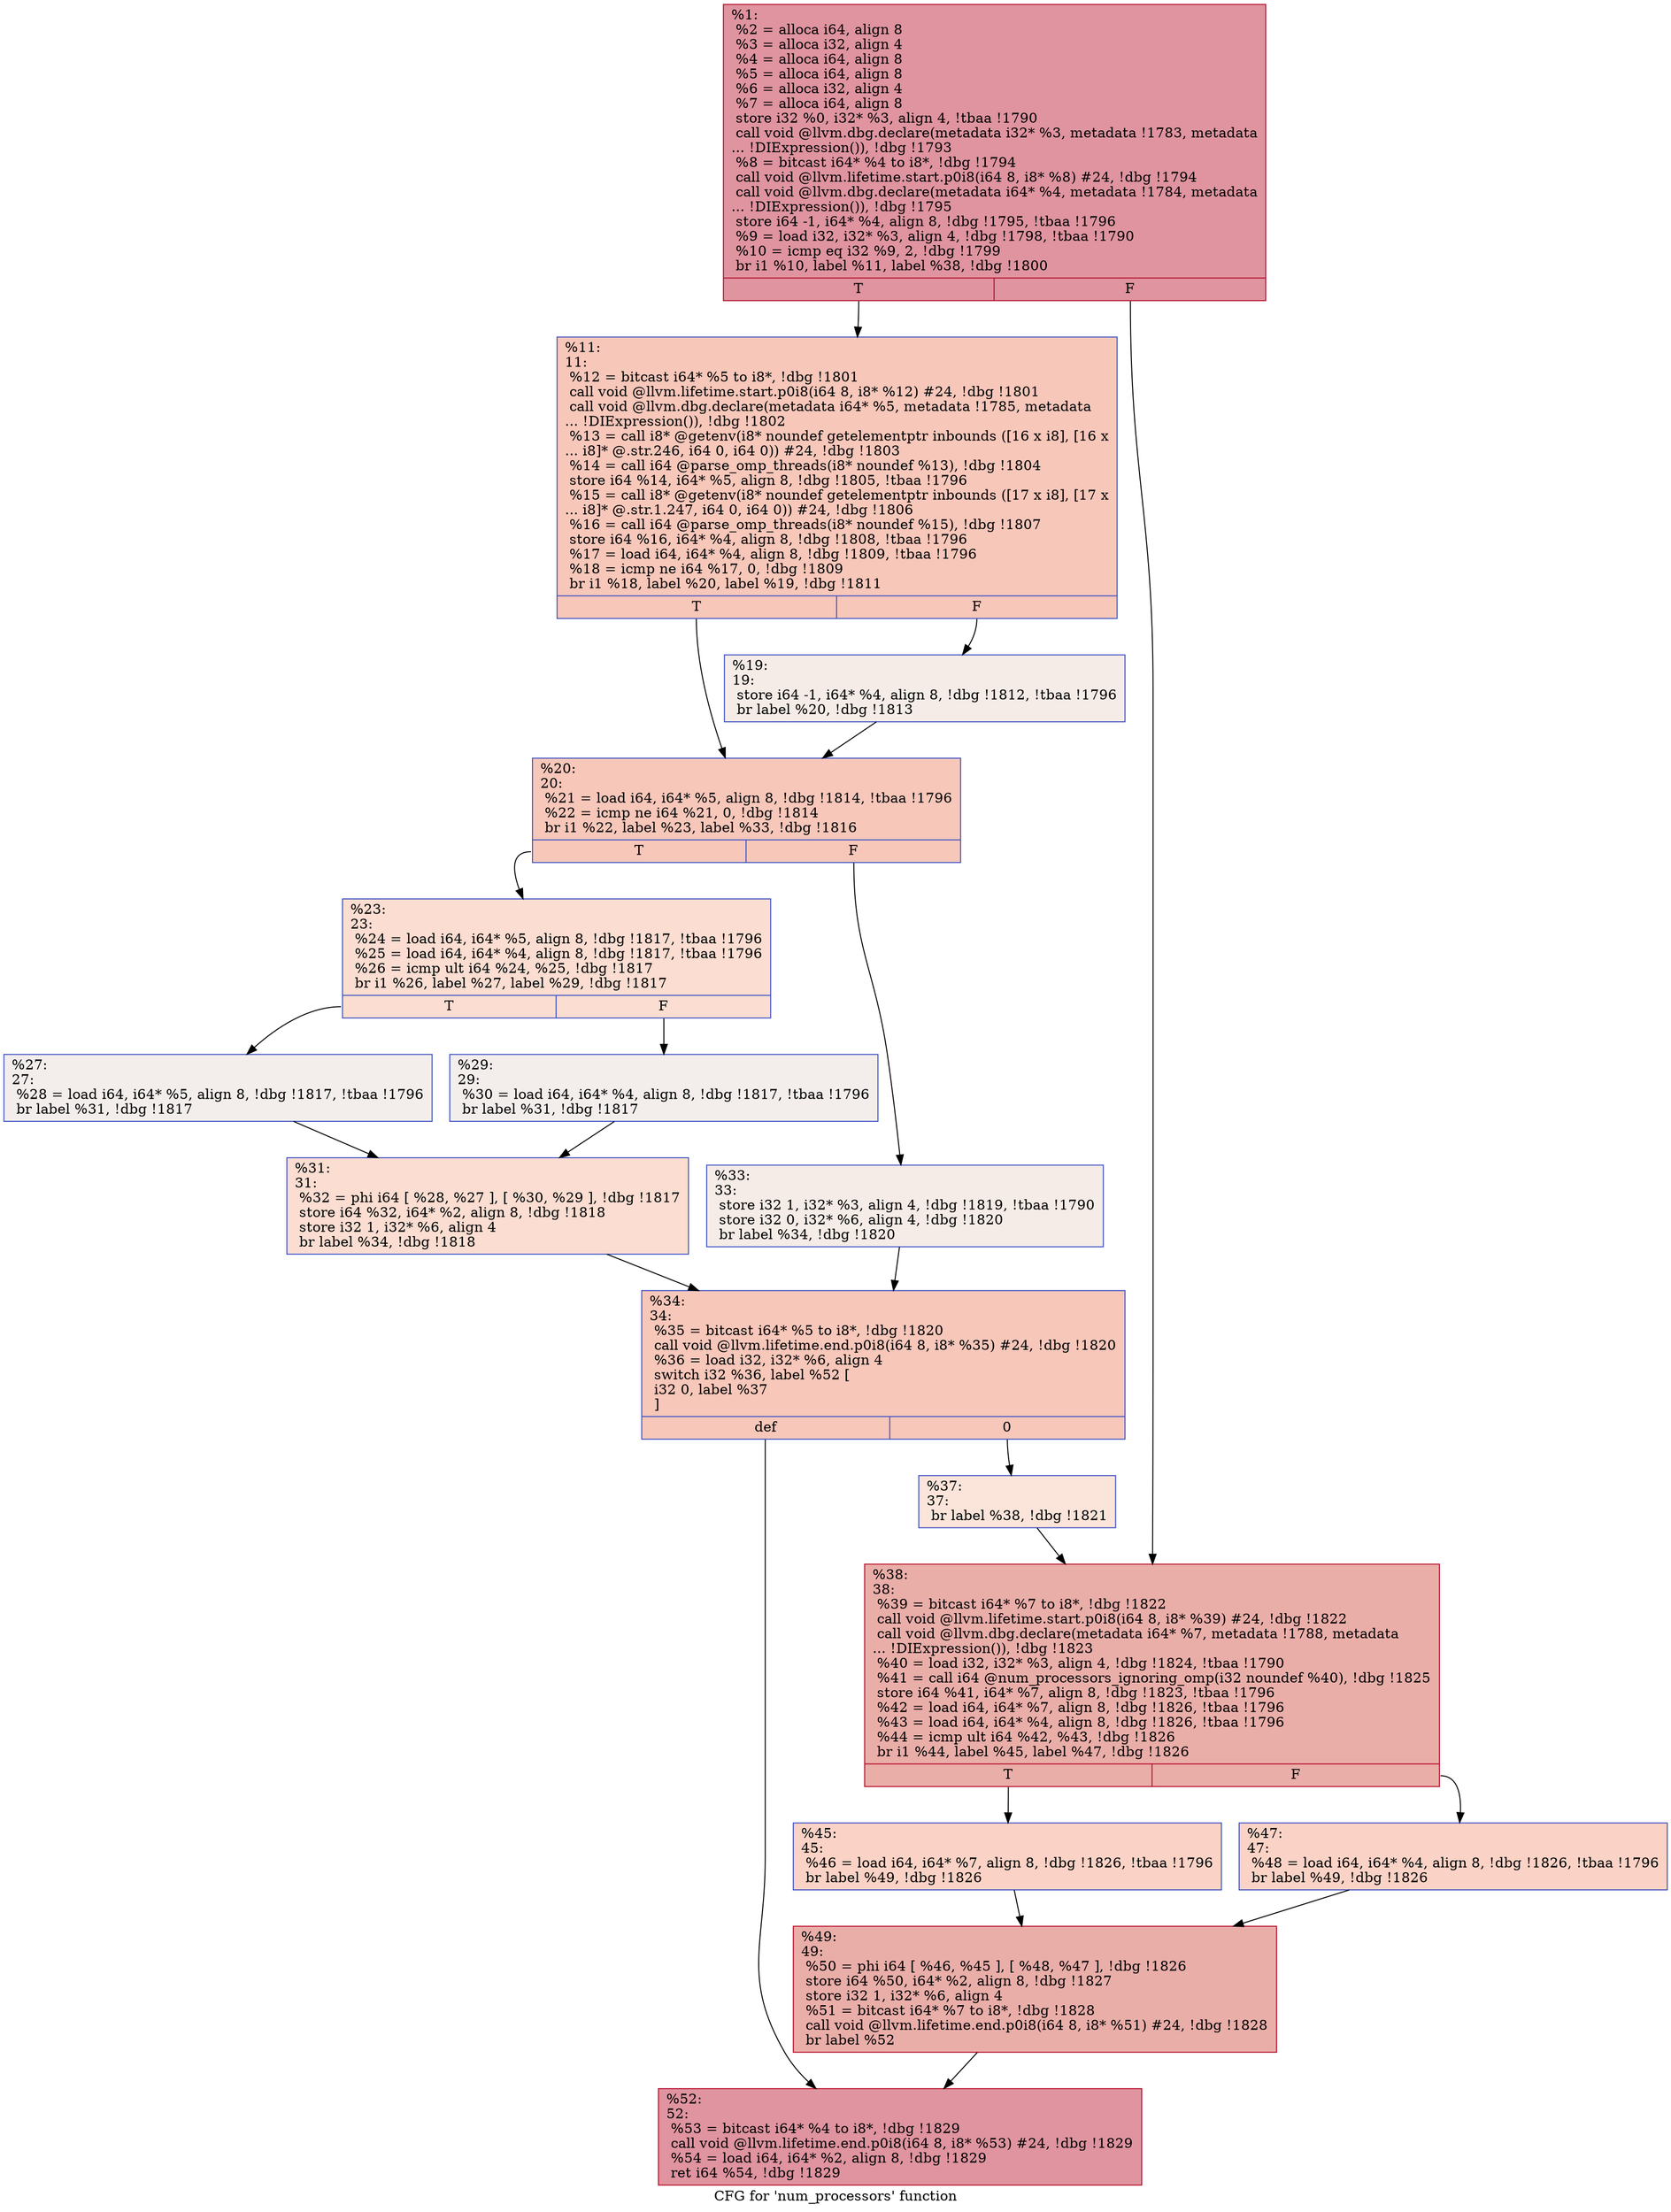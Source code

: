 digraph "CFG for 'num_processors' function" {
	label="CFG for 'num_processors' function";

	Node0x26dea50 [shape=record,color="#b70d28ff", style=filled, fillcolor="#b70d2870",label="{%1:\l  %2 = alloca i64, align 8\l  %3 = alloca i32, align 4\l  %4 = alloca i64, align 8\l  %5 = alloca i64, align 8\l  %6 = alloca i32, align 4\l  %7 = alloca i64, align 8\l  store i32 %0, i32* %3, align 4, !tbaa !1790\l  call void @llvm.dbg.declare(metadata i32* %3, metadata !1783, metadata\l... !DIExpression()), !dbg !1793\l  %8 = bitcast i64* %4 to i8*, !dbg !1794\l  call void @llvm.lifetime.start.p0i8(i64 8, i8* %8) #24, !dbg !1794\l  call void @llvm.dbg.declare(metadata i64* %4, metadata !1784, metadata\l... !DIExpression()), !dbg !1795\l  store i64 -1, i64* %4, align 8, !dbg !1795, !tbaa !1796\l  %9 = load i32, i32* %3, align 4, !dbg !1798, !tbaa !1790\l  %10 = icmp eq i32 %9, 2, !dbg !1799\l  br i1 %10, label %11, label %38, !dbg !1800\l|{<s0>T|<s1>F}}"];
	Node0x26dea50:s0 -> Node0x26deb30;
	Node0x26dea50:s1 -> Node0x26dee50;
	Node0x26deb30 [shape=record,color="#3d50c3ff", style=filled, fillcolor="#ec7f6370",label="{%11:\l11:                                               \l  %12 = bitcast i64* %5 to i8*, !dbg !1801\l  call void @llvm.lifetime.start.p0i8(i64 8, i8* %12) #24, !dbg !1801\l  call void @llvm.dbg.declare(metadata i64* %5, metadata !1785, metadata\l... !DIExpression()), !dbg !1802\l  %13 = call i8* @getenv(i8* noundef getelementptr inbounds ([16 x i8], [16 x\l... i8]* @.str.246, i64 0, i64 0)) #24, !dbg !1803\l  %14 = call i64 @parse_omp_threads(i8* noundef %13), !dbg !1804\l  store i64 %14, i64* %5, align 8, !dbg !1805, !tbaa !1796\l  %15 = call i8* @getenv(i8* noundef getelementptr inbounds ([17 x i8], [17 x\l... i8]* @.str.1.247, i64 0, i64 0)) #24, !dbg !1806\l  %16 = call i64 @parse_omp_threads(i8* noundef %15), !dbg !1807\l  store i64 %16, i64* %4, align 8, !dbg !1808, !tbaa !1796\l  %17 = load i64, i64* %4, align 8, !dbg !1809, !tbaa !1796\l  %18 = icmp ne i64 %17, 0, !dbg !1809\l  br i1 %18, label %20, label %19, !dbg !1811\l|{<s0>T|<s1>F}}"];
	Node0x26deb30:s0 -> Node0x26debd0;
	Node0x26deb30:s1 -> Node0x26deb80;
	Node0x26deb80 [shape=record,color="#3d50c3ff", style=filled, fillcolor="#ead5c970",label="{%19:\l19:                                               \l  store i64 -1, i64* %4, align 8, !dbg !1812, !tbaa !1796\l  br label %20, !dbg !1813\l}"];
	Node0x26deb80 -> Node0x26debd0;
	Node0x26debd0 [shape=record,color="#3d50c3ff", style=filled, fillcolor="#ec7f6370",label="{%20:\l20:                                               \l  %21 = load i64, i64* %5, align 8, !dbg !1814, !tbaa !1796\l  %22 = icmp ne i64 %21, 0, !dbg !1814\l  br i1 %22, label %23, label %33, !dbg !1816\l|{<s0>T|<s1>F}}"];
	Node0x26debd0:s0 -> Node0x26dec20;
	Node0x26debd0:s1 -> Node0x26ded60;
	Node0x26dec20 [shape=record,color="#3d50c3ff", style=filled, fillcolor="#f7b39670",label="{%23:\l23:                                               \l  %24 = load i64, i64* %5, align 8, !dbg !1817, !tbaa !1796\l  %25 = load i64, i64* %4, align 8, !dbg !1817, !tbaa !1796\l  %26 = icmp ult i64 %24, %25, !dbg !1817\l  br i1 %26, label %27, label %29, !dbg !1817\l|{<s0>T|<s1>F}}"];
	Node0x26dec20:s0 -> Node0x26dec70;
	Node0x26dec20:s1 -> Node0x26decc0;
	Node0x26dec70 [shape=record,color="#3d50c3ff", style=filled, fillcolor="#e3d9d370",label="{%27:\l27:                                               \l  %28 = load i64, i64* %5, align 8, !dbg !1817, !tbaa !1796\l  br label %31, !dbg !1817\l}"];
	Node0x26dec70 -> Node0x26ded10;
	Node0x26decc0 [shape=record,color="#3d50c3ff", style=filled, fillcolor="#e3d9d370",label="{%29:\l29:                                               \l  %30 = load i64, i64* %4, align 8, !dbg !1817, !tbaa !1796\l  br label %31, !dbg !1817\l}"];
	Node0x26decc0 -> Node0x26ded10;
	Node0x26ded10 [shape=record,color="#3d50c3ff", style=filled, fillcolor="#f7b39670",label="{%31:\l31:                                               \l  %32 = phi i64 [ %28, %27 ], [ %30, %29 ], !dbg !1817\l  store i64 %32, i64* %2, align 8, !dbg !1818\l  store i32 1, i32* %6, align 4\l  br label %34, !dbg !1818\l}"];
	Node0x26ded10 -> Node0x26dedb0;
	Node0x26ded60 [shape=record,color="#3d50c3ff", style=filled, fillcolor="#ead5c970",label="{%33:\l33:                                               \l  store i32 1, i32* %3, align 4, !dbg !1819, !tbaa !1790\l  store i32 0, i32* %6, align 4, !dbg !1820\l  br label %34, !dbg !1820\l}"];
	Node0x26ded60 -> Node0x26dedb0;
	Node0x26dedb0 [shape=record,color="#3d50c3ff", style=filled, fillcolor="#ec7f6370",label="{%34:\l34:                                               \l  %35 = bitcast i64* %5 to i8*, !dbg !1820\l  call void @llvm.lifetime.end.p0i8(i64 8, i8* %35) #24, !dbg !1820\l  %36 = load i32, i32* %6, align 4\l  switch i32 %36, label %52 [\l    i32 0, label %37\l  ]\l|{<s0>def|<s1>0}}"];
	Node0x26dedb0:s0 -> Node0x26def90;
	Node0x26dedb0:s1 -> Node0x26dee00;
	Node0x26dee00 [shape=record,color="#3d50c3ff", style=filled, fillcolor="#f5c1a970",label="{%37:\l37:                                               \l  br label %38, !dbg !1821\l}"];
	Node0x26dee00 -> Node0x26dee50;
	Node0x26dee50 [shape=record,color="#b70d28ff", style=filled, fillcolor="#d0473d70",label="{%38:\l38:                                               \l  %39 = bitcast i64* %7 to i8*, !dbg !1822\l  call void @llvm.lifetime.start.p0i8(i64 8, i8* %39) #24, !dbg !1822\l  call void @llvm.dbg.declare(metadata i64* %7, metadata !1788, metadata\l... !DIExpression()), !dbg !1823\l  %40 = load i32, i32* %3, align 4, !dbg !1824, !tbaa !1790\l  %41 = call i64 @num_processors_ignoring_omp(i32 noundef %40), !dbg !1825\l  store i64 %41, i64* %7, align 8, !dbg !1823, !tbaa !1796\l  %42 = load i64, i64* %7, align 8, !dbg !1826, !tbaa !1796\l  %43 = load i64, i64* %4, align 8, !dbg !1826, !tbaa !1796\l  %44 = icmp ult i64 %42, %43, !dbg !1826\l  br i1 %44, label %45, label %47, !dbg !1826\l|{<s0>T|<s1>F}}"];
	Node0x26dee50:s0 -> Node0x26deea0;
	Node0x26dee50:s1 -> Node0x26deef0;
	Node0x26deea0 [shape=record,color="#3d50c3ff", style=filled, fillcolor="#f59c7d70",label="{%45:\l45:                                               \l  %46 = load i64, i64* %7, align 8, !dbg !1826, !tbaa !1796\l  br label %49, !dbg !1826\l}"];
	Node0x26deea0 -> Node0x26def40;
	Node0x26deef0 [shape=record,color="#3d50c3ff", style=filled, fillcolor="#f59c7d70",label="{%47:\l47:                                               \l  %48 = load i64, i64* %4, align 8, !dbg !1826, !tbaa !1796\l  br label %49, !dbg !1826\l}"];
	Node0x26deef0 -> Node0x26def40;
	Node0x26def40 [shape=record,color="#b70d28ff", style=filled, fillcolor="#d0473d70",label="{%49:\l49:                                               \l  %50 = phi i64 [ %46, %45 ], [ %48, %47 ], !dbg !1826\l  store i64 %50, i64* %2, align 8, !dbg !1827\l  store i32 1, i32* %6, align 4\l  %51 = bitcast i64* %7 to i8*, !dbg !1828\l  call void @llvm.lifetime.end.p0i8(i64 8, i8* %51) #24, !dbg !1828\l  br label %52\l}"];
	Node0x26def40 -> Node0x26def90;
	Node0x26def90 [shape=record,color="#b70d28ff", style=filled, fillcolor="#b70d2870",label="{%52:\l52:                                               \l  %53 = bitcast i64* %4 to i8*, !dbg !1829\l  call void @llvm.lifetime.end.p0i8(i64 8, i8* %53) #24, !dbg !1829\l  %54 = load i64, i64* %2, align 8, !dbg !1829\l  ret i64 %54, !dbg !1829\l}"];
}
